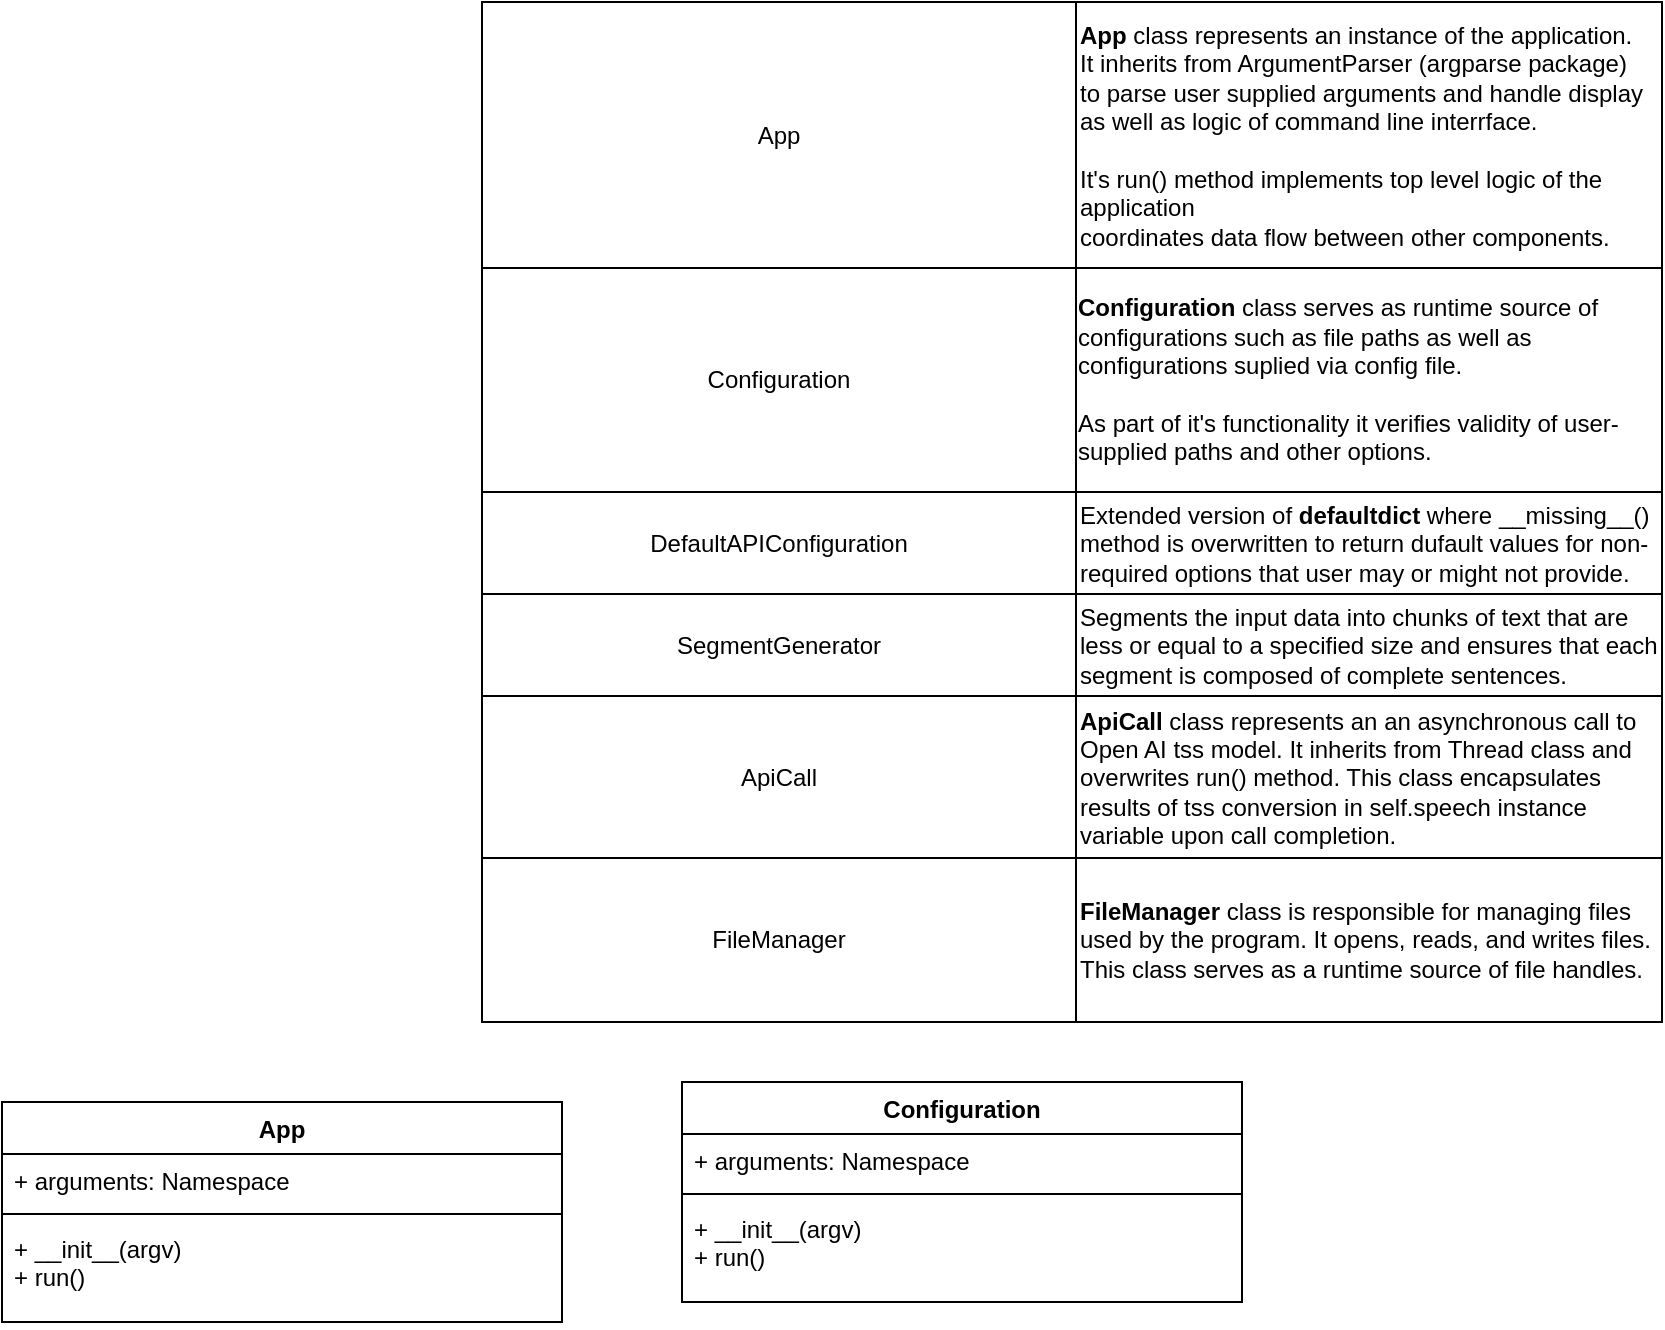 <mxfile version="22.1.2" type="device">
  <diagram name="Page-1" id="nxzP-WKnG5CjMn-z9xEN">
    <mxGraphModel dx="1642" dy="1927" grid="1" gridSize="10" guides="1" tooltips="1" connect="1" arrows="1" fold="1" page="1" pageScale="1" pageWidth="850" pageHeight="1100" math="0" shadow="0">
      <root>
        <mxCell id="0" />
        <mxCell id="1" parent="0" />
        <mxCell id="MZg2YMzQPQKOLDvqLEEp-1" value="App&lt;br&gt;" style="swimlane;fontStyle=1;align=center;verticalAlign=top;childLayout=stackLayout;horizontal=1;startSize=26;horizontalStack=0;resizeParent=1;resizeParentMax=0;resizeLast=0;collapsible=1;marginBottom=0;whiteSpace=wrap;html=1;" parent="1" vertex="1">
          <mxGeometry x="-20" y="400" width="280" height="110" as="geometry" />
        </mxCell>
        <mxCell id="MZg2YMzQPQKOLDvqLEEp-2" value="+ arguments: Namespace" style="text;strokeColor=none;fillColor=none;align=left;verticalAlign=top;spacingLeft=4;spacingRight=4;overflow=hidden;rotatable=0;points=[[0,0.5],[1,0.5]];portConstraint=eastwest;whiteSpace=wrap;html=1;" parent="MZg2YMzQPQKOLDvqLEEp-1" vertex="1">
          <mxGeometry y="26" width="280" height="26" as="geometry" />
        </mxCell>
        <mxCell id="MZg2YMzQPQKOLDvqLEEp-3" value="" style="line;strokeWidth=1;fillColor=none;align=left;verticalAlign=middle;spacingTop=-1;spacingLeft=3;spacingRight=3;rotatable=0;labelPosition=right;points=[];portConstraint=eastwest;strokeColor=inherit;" parent="MZg2YMzQPQKOLDvqLEEp-1" vertex="1">
          <mxGeometry y="52" width="280" height="8" as="geometry" />
        </mxCell>
        <mxCell id="MZg2YMzQPQKOLDvqLEEp-4" value="+ __init__(argv)&lt;br&gt;+ run()" style="text;strokeColor=none;fillColor=none;align=left;verticalAlign=top;spacingLeft=4;spacingRight=4;overflow=hidden;rotatable=0;points=[[0,0.5],[1,0.5]];portConstraint=eastwest;whiteSpace=wrap;html=1;" parent="MZg2YMzQPQKOLDvqLEEp-1" vertex="1">
          <mxGeometry y="60" width="280" height="50" as="geometry" />
        </mxCell>
        <mxCell id="MZg2YMzQPQKOLDvqLEEp-6" value="Configuration" style="swimlane;fontStyle=1;align=center;verticalAlign=top;childLayout=stackLayout;horizontal=1;startSize=26;horizontalStack=0;resizeParent=1;resizeParentMax=0;resizeLast=0;collapsible=1;marginBottom=0;whiteSpace=wrap;html=1;" parent="1" vertex="1">
          <mxGeometry x="320" y="390" width="280" height="110" as="geometry" />
        </mxCell>
        <mxCell id="MZg2YMzQPQKOLDvqLEEp-7" value="+ arguments: Namespace" style="text;strokeColor=none;fillColor=none;align=left;verticalAlign=top;spacingLeft=4;spacingRight=4;overflow=hidden;rotatable=0;points=[[0,0.5],[1,0.5]];portConstraint=eastwest;whiteSpace=wrap;html=1;" parent="MZg2YMzQPQKOLDvqLEEp-6" vertex="1">
          <mxGeometry y="26" width="280" height="26" as="geometry" />
        </mxCell>
        <mxCell id="MZg2YMzQPQKOLDvqLEEp-8" value="" style="line;strokeWidth=1;fillColor=none;align=left;verticalAlign=middle;spacingTop=-1;spacingLeft=3;spacingRight=3;rotatable=0;labelPosition=right;points=[];portConstraint=eastwest;strokeColor=inherit;" parent="MZg2YMzQPQKOLDvqLEEp-6" vertex="1">
          <mxGeometry y="52" width="280" height="8" as="geometry" />
        </mxCell>
        <mxCell id="MZg2YMzQPQKOLDvqLEEp-9" value="+ __init__(argv)&lt;br&gt;+ run()" style="text;strokeColor=none;fillColor=none;align=left;verticalAlign=top;spacingLeft=4;spacingRight=4;overflow=hidden;rotatable=0;points=[[0,0.5],[1,0.5]];portConstraint=eastwest;whiteSpace=wrap;html=1;" parent="MZg2YMzQPQKOLDvqLEEp-6" vertex="1">
          <mxGeometry y="60" width="280" height="50" as="geometry" />
        </mxCell>
        <mxCell id="MZg2YMzQPQKOLDvqLEEp-11" value="" style="shape=table;startSize=0;container=1;collapsible=0;childLayout=tableLayout;" parent="1" vertex="1">
          <mxGeometry x="220" y="-150" width="590" height="510" as="geometry" />
        </mxCell>
        <mxCell id="MZg2YMzQPQKOLDvqLEEp-12" value="" style="shape=tableRow;horizontal=0;startSize=0;swimlaneHead=0;swimlaneBody=0;strokeColor=inherit;top=0;left=0;bottom=0;right=0;collapsible=0;dropTarget=0;fillColor=none;points=[[0,0.5],[1,0.5]];portConstraint=eastwest;" parent="MZg2YMzQPQKOLDvqLEEp-11" vertex="1">
          <mxGeometry width="590" height="133" as="geometry" />
        </mxCell>
        <mxCell id="MZg2YMzQPQKOLDvqLEEp-13" value="App" style="shape=partialRectangle;html=1;whiteSpace=wrap;connectable=0;strokeColor=inherit;overflow=hidden;fillColor=none;top=0;left=0;bottom=0;right=0;pointerEvents=1;" parent="MZg2YMzQPQKOLDvqLEEp-12" vertex="1">
          <mxGeometry width="297" height="133" as="geometry">
            <mxRectangle width="297" height="133" as="alternateBounds" />
          </mxGeometry>
        </mxCell>
        <mxCell id="MZg2YMzQPQKOLDvqLEEp-14" value="&lt;b style=&quot;border-color: var(--border-color);&quot;&gt;App&lt;/b&gt;&amp;nbsp;class represents an instance of the application.&lt;br style=&quot;border-color: var(--border-color);&quot;&gt;&lt;span style=&quot;&quot;&gt;It inherits from ArgumentParser (argparse package)&lt;/span&gt;&lt;br style=&quot;border-color: var(--border-color);&quot;&gt;&lt;span style=&quot;&quot;&gt;to parse user supplied arguments and handle display&lt;/span&gt;&lt;br style=&quot;border-color: var(--border-color);&quot;&gt;&lt;span style=&quot;&quot;&gt;as well as logic of command line interrface.&amp;nbsp;&lt;/span&gt;&lt;br style=&quot;border-color: var(--border-color);&quot;&gt;&lt;div style=&quot;border-color: var(--border-color);&quot;&gt;&lt;br style=&quot;border-color: var(--border-color);&quot;&gt;&lt;/div&gt;&lt;span style=&quot;&quot;&gt;It&#39;s run() method implements top level logic of the application&amp;nbsp;&lt;/span&gt;&lt;br style=&quot;border-color: var(--border-color);&quot;&gt;&lt;span style=&quot;&quot;&gt;coordinates data flow between other components.&amp;nbsp;&lt;/span&gt;" style="shape=partialRectangle;html=1;whiteSpace=wrap;connectable=0;strokeColor=inherit;overflow=hidden;fillColor=none;top=0;left=0;bottom=0;right=0;pointerEvents=1;align=left;" parent="MZg2YMzQPQKOLDvqLEEp-12" vertex="1">
          <mxGeometry x="297" width="293" height="133" as="geometry">
            <mxRectangle width="293" height="133" as="alternateBounds" />
          </mxGeometry>
        </mxCell>
        <mxCell id="MZg2YMzQPQKOLDvqLEEp-15" value="" style="shape=tableRow;horizontal=0;startSize=0;swimlaneHead=0;swimlaneBody=0;strokeColor=inherit;top=0;left=0;bottom=0;right=0;collapsible=0;dropTarget=0;fillColor=none;points=[[0,0.5],[1,0.5]];portConstraint=eastwest;" parent="MZg2YMzQPQKOLDvqLEEp-11" vertex="1">
          <mxGeometry y="133" width="590" height="112" as="geometry" />
        </mxCell>
        <mxCell id="MZg2YMzQPQKOLDvqLEEp-16" value="Configuration" style="shape=partialRectangle;html=1;whiteSpace=wrap;connectable=0;strokeColor=inherit;overflow=hidden;fillColor=none;top=0;left=0;bottom=0;right=0;pointerEvents=1;" parent="MZg2YMzQPQKOLDvqLEEp-15" vertex="1">
          <mxGeometry width="297" height="112" as="geometry">
            <mxRectangle width="297" height="112" as="alternateBounds" />
          </mxGeometry>
        </mxCell>
        <mxCell id="MZg2YMzQPQKOLDvqLEEp-17" value="&lt;div style=&quot;border-color: var(--border-color); text-align: left;&quot;&gt;&lt;b style=&quot;border-color: var(--border-color);&quot;&gt;Configuration&lt;/b&gt;&amp;nbsp;class serves as runtime source of configurations&amp;nbsp;&lt;span style=&quot;background-color: initial;&quot;&gt;such as file paths as well as configurations suplied via config file.&lt;/span&gt;&lt;/div&gt;&lt;div style=&quot;border-color: var(--border-color); text-align: left;&quot;&gt;&lt;br style=&quot;border-color: var(--border-color);&quot;&gt;&lt;/div&gt;&lt;div style=&quot;border-color: var(--border-color); text-align: left;&quot;&gt;&lt;span style=&quot;border-color: var(--border-color); background-color: initial;&quot;&gt;As part of it&#39;s functionality it verifies validity of user-supplied paths&amp;nbsp;&lt;/span&gt;&lt;span style=&quot;background-color: initial;&quot;&gt;and other options.&lt;/span&gt;&lt;/div&gt;" style="shape=partialRectangle;html=1;whiteSpace=wrap;connectable=0;strokeColor=inherit;overflow=hidden;fillColor=none;top=0;left=0;bottom=0;right=0;pointerEvents=1;" parent="MZg2YMzQPQKOLDvqLEEp-15" vertex="1">
          <mxGeometry x="297" width="293" height="112" as="geometry">
            <mxRectangle width="293" height="112" as="alternateBounds" />
          </mxGeometry>
        </mxCell>
        <mxCell id="MZg2YMzQPQKOLDvqLEEp-18" value="" style="shape=tableRow;horizontal=0;startSize=0;swimlaneHead=0;swimlaneBody=0;strokeColor=inherit;top=0;left=0;bottom=0;right=0;collapsible=0;dropTarget=0;fillColor=none;points=[[0,0.5],[1,0.5]];portConstraint=eastwest;" parent="MZg2YMzQPQKOLDvqLEEp-11" vertex="1">
          <mxGeometry y="245" width="590" height="51" as="geometry" />
        </mxCell>
        <mxCell id="MZg2YMzQPQKOLDvqLEEp-19" value="DefaultAPIConfiguration" style="shape=partialRectangle;html=1;whiteSpace=wrap;connectable=0;strokeColor=inherit;overflow=hidden;fillColor=none;top=0;left=0;bottom=0;right=0;pointerEvents=1;" parent="MZg2YMzQPQKOLDvqLEEp-18" vertex="1">
          <mxGeometry width="297" height="51" as="geometry">
            <mxRectangle width="297" height="51" as="alternateBounds" />
          </mxGeometry>
        </mxCell>
        <mxCell id="MZg2YMzQPQKOLDvqLEEp-20" value="Extended version of &lt;b&gt;defaultdict &lt;/b&gt;where __missing__()&lt;br&gt;method is overwritten to return dufault values for non-required options that user may or might not provide." style="shape=partialRectangle;html=1;whiteSpace=wrap;connectable=0;strokeColor=inherit;overflow=hidden;fillColor=none;top=0;left=0;bottom=0;right=0;pointerEvents=1;align=left;" parent="MZg2YMzQPQKOLDvqLEEp-18" vertex="1">
          <mxGeometry x="297" width="293" height="51" as="geometry">
            <mxRectangle width="293" height="51" as="alternateBounds" />
          </mxGeometry>
        </mxCell>
        <mxCell id="MZg2YMzQPQKOLDvqLEEp-21" value="" style="shape=tableRow;horizontal=0;startSize=0;swimlaneHead=0;swimlaneBody=0;strokeColor=inherit;top=0;left=0;bottom=0;right=0;collapsible=0;dropTarget=0;fillColor=none;points=[[0,0.5],[1,0.5]];portConstraint=eastwest;" parent="MZg2YMzQPQKOLDvqLEEp-11" vertex="1">
          <mxGeometry y="296" width="590" height="51" as="geometry" />
        </mxCell>
        <mxCell id="MZg2YMzQPQKOLDvqLEEp-22" value="SegmentGenerator" style="shape=partialRectangle;html=1;whiteSpace=wrap;connectable=0;strokeColor=inherit;overflow=hidden;fillColor=none;top=0;left=0;bottom=0;right=0;pointerEvents=1;" parent="MZg2YMzQPQKOLDvqLEEp-21" vertex="1">
          <mxGeometry width="297" height="51" as="geometry">
            <mxRectangle width="297" height="51" as="alternateBounds" />
          </mxGeometry>
        </mxCell>
        <mxCell id="MZg2YMzQPQKOLDvqLEEp-23" value="Segments the input data into chunks of text that are less or equal to a specified size and ensures that each segment is composed of complete sentences." style="shape=partialRectangle;html=1;whiteSpace=wrap;connectable=0;strokeColor=inherit;overflow=hidden;fillColor=none;top=0;left=0;bottom=0;right=0;pointerEvents=1;align=left;" parent="MZg2YMzQPQKOLDvqLEEp-21" vertex="1">
          <mxGeometry x="297" width="293" height="51" as="geometry">
            <mxRectangle width="293" height="51" as="alternateBounds" />
          </mxGeometry>
        </mxCell>
        <mxCell id="MZg2YMzQPQKOLDvqLEEp-24" value="" style="shape=tableRow;horizontal=0;startSize=0;swimlaneHead=0;swimlaneBody=0;strokeColor=inherit;top=0;left=0;bottom=0;right=0;collapsible=0;dropTarget=0;fillColor=none;points=[[0,0.5],[1,0.5]];portConstraint=eastwest;" parent="MZg2YMzQPQKOLDvqLEEp-11" vertex="1">
          <mxGeometry y="347" width="590" height="81" as="geometry" />
        </mxCell>
        <mxCell id="MZg2YMzQPQKOLDvqLEEp-25" value="ApiCall" style="shape=partialRectangle;html=1;whiteSpace=wrap;connectable=0;strokeColor=inherit;overflow=hidden;fillColor=none;top=0;left=0;bottom=0;right=0;pointerEvents=1;" parent="MZg2YMzQPQKOLDvqLEEp-24" vertex="1">
          <mxGeometry width="297" height="81" as="geometry">
            <mxRectangle width="297" height="81" as="alternateBounds" />
          </mxGeometry>
        </mxCell>
        <mxCell id="MZg2YMzQPQKOLDvqLEEp-26" value="&lt;b&gt;ApiCall&lt;/b&gt; class represents an an asynchronous call to Open AI tss model. It inherits from Thread class and overwrites run() method. This class encapsulates results of tss conversion in self.speech instance variable upon call completion." style="shape=partialRectangle;html=1;whiteSpace=wrap;connectable=0;strokeColor=inherit;overflow=hidden;fillColor=none;top=0;left=0;bottom=0;right=0;pointerEvents=1;align=left;" parent="MZg2YMzQPQKOLDvqLEEp-24" vertex="1">
          <mxGeometry x="297" width="293" height="81" as="geometry">
            <mxRectangle width="293" height="81" as="alternateBounds" />
          </mxGeometry>
        </mxCell>
        <mxCell id="REywZzhqQZqp_4FOac_u-1" style="shape=tableRow;horizontal=0;startSize=0;swimlaneHead=0;swimlaneBody=0;strokeColor=inherit;top=0;left=0;bottom=0;right=0;collapsible=0;dropTarget=0;fillColor=none;points=[[0,0.5],[1,0.5]];portConstraint=eastwest;" vertex="1" parent="MZg2YMzQPQKOLDvqLEEp-11">
          <mxGeometry y="428" width="590" height="82" as="geometry" />
        </mxCell>
        <mxCell id="REywZzhqQZqp_4FOac_u-2" value="FileManager" style="shape=partialRectangle;html=1;whiteSpace=wrap;connectable=0;strokeColor=inherit;overflow=hidden;fillColor=none;top=0;left=0;bottom=0;right=0;pointerEvents=1;" vertex="1" parent="REywZzhqQZqp_4FOac_u-1">
          <mxGeometry width="297" height="82" as="geometry">
            <mxRectangle width="297" height="82" as="alternateBounds" />
          </mxGeometry>
        </mxCell>
        <mxCell id="REywZzhqQZqp_4FOac_u-3" value="&lt;b&gt;FileManager&lt;/b&gt; class is responsible for managing files used by the program. It opens, reads, and writes files. This class serves as a runtime source of file handles." style="shape=partialRectangle;html=1;whiteSpace=wrap;connectable=0;strokeColor=inherit;overflow=hidden;fillColor=none;top=0;left=0;bottom=0;right=0;pointerEvents=1;align=left;" vertex="1" parent="REywZzhqQZqp_4FOac_u-1">
          <mxGeometry x="297" width="293" height="82" as="geometry">
            <mxRectangle width="293" height="82" as="alternateBounds" />
          </mxGeometry>
        </mxCell>
      </root>
    </mxGraphModel>
  </diagram>
</mxfile>
